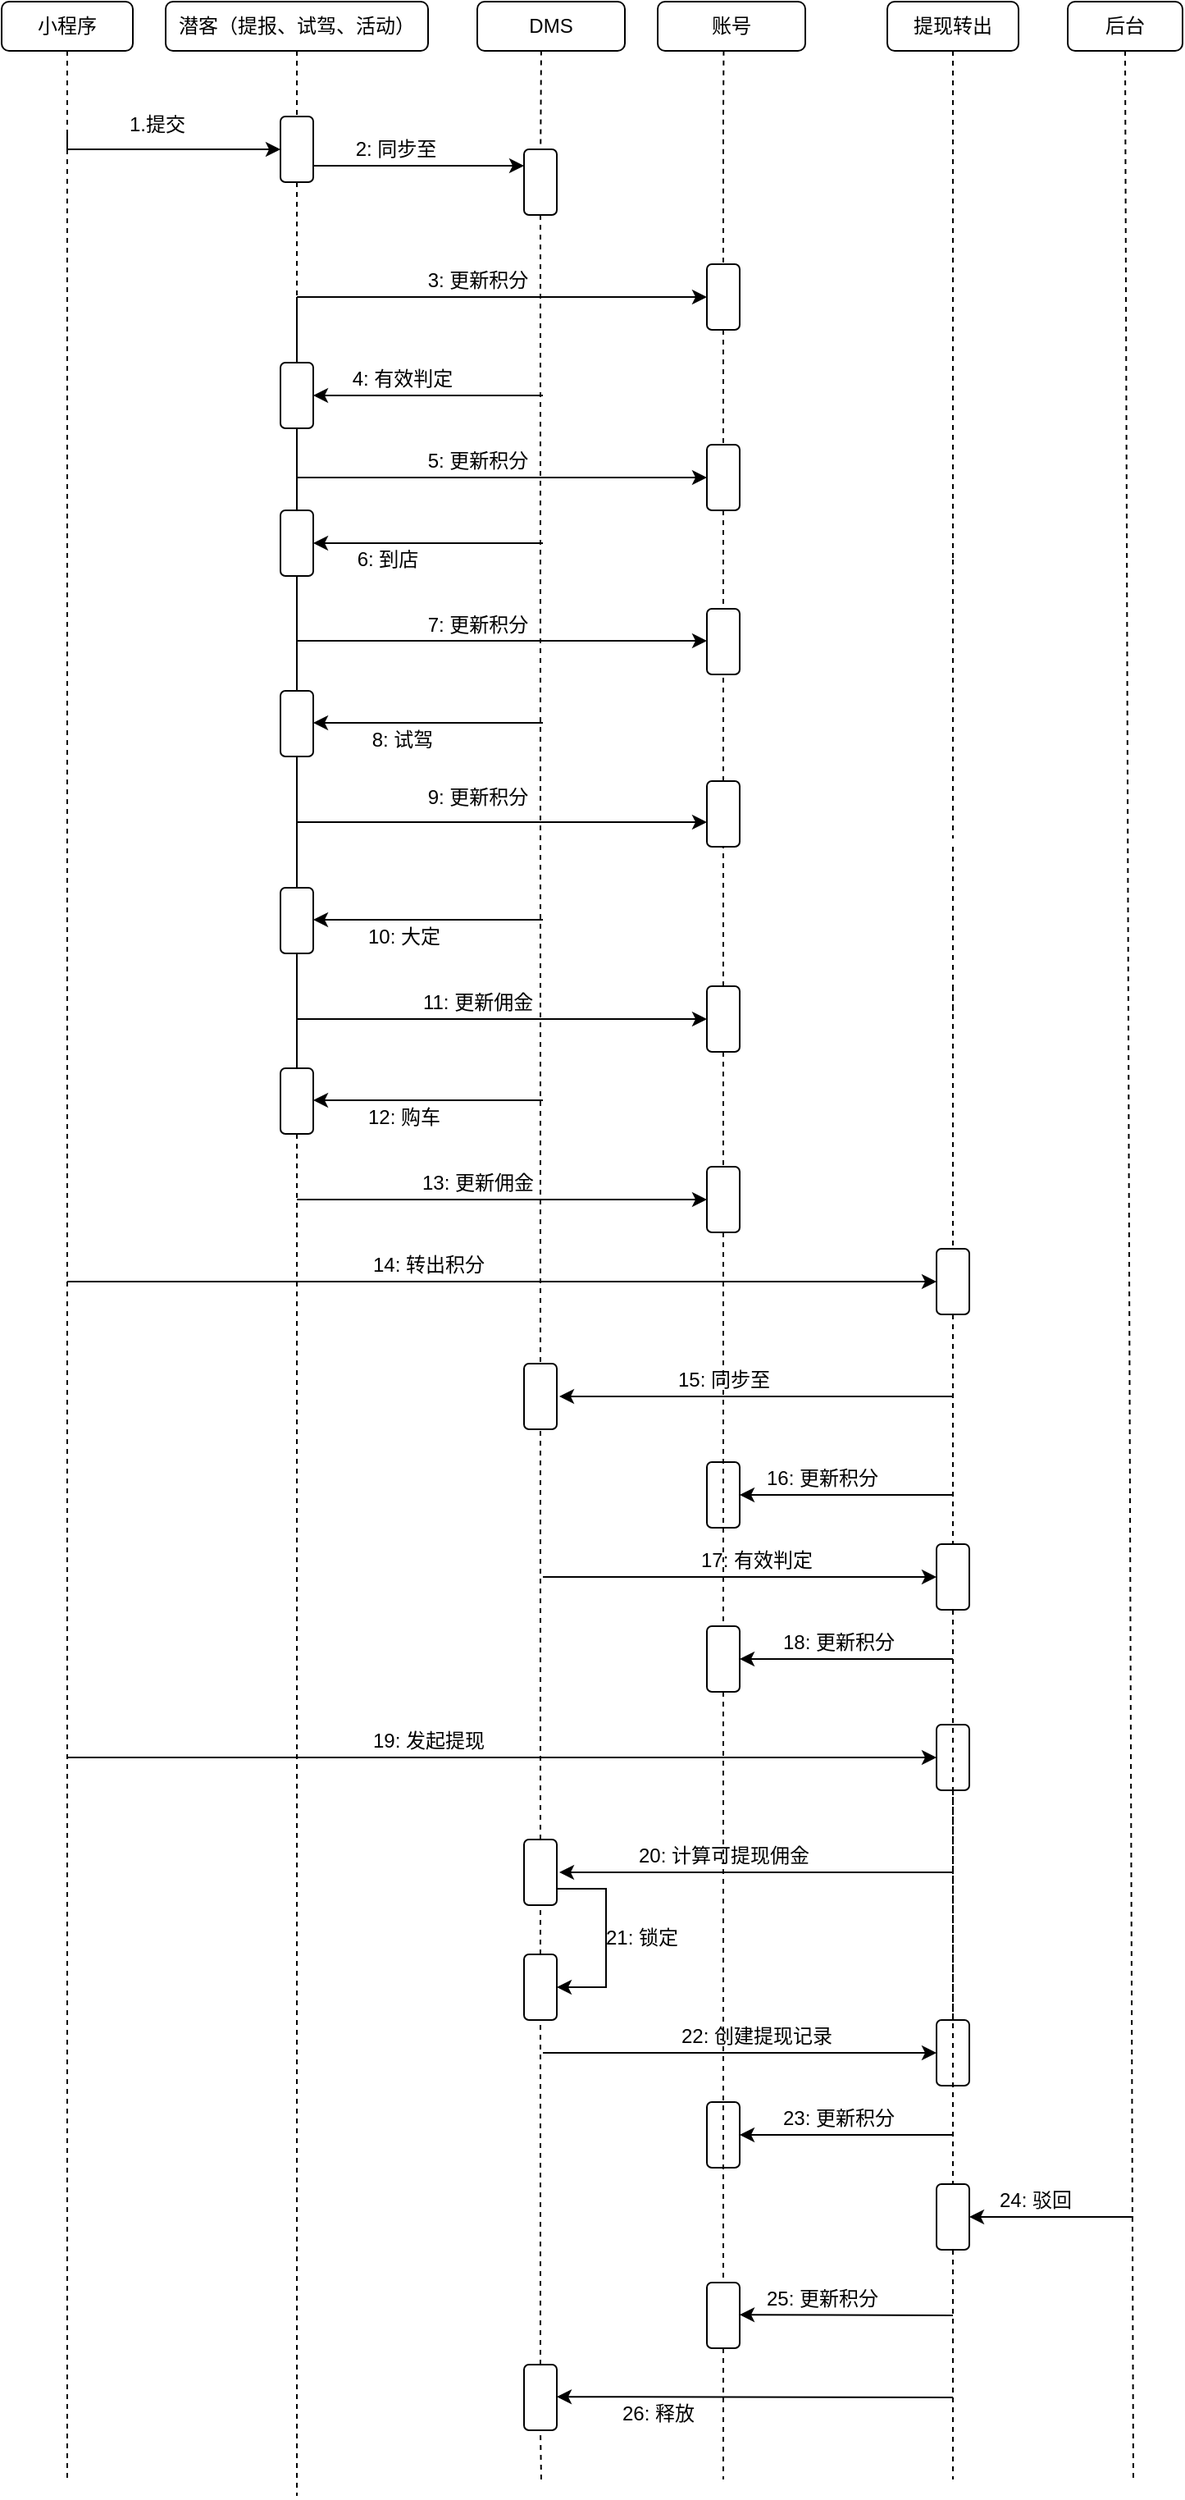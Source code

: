 <mxfile version="15.8.2" type="github">
  <diagram id="6U7B4EG4-1WXe3ZKQ35E" name="Page-1">
    <mxGraphModel dx="2852" dy="1828" grid="1" gridSize="10" guides="1" tooltips="1" connect="1" arrows="1" fold="1" page="1" pageScale="1" pageWidth="827" pageHeight="1169" math="0" shadow="0">
      <root>
        <mxCell id="0" />
        <mxCell id="1" parent="0" />
        <mxCell id="XFJqL-x8wd9JEXAvfKRa-1" value="小程序" style="rounded=1;whiteSpace=wrap;html=1;" vertex="1" parent="1">
          <mxGeometry x="40" y="90" width="80" height="30" as="geometry" />
        </mxCell>
        <mxCell id="XFJqL-x8wd9JEXAvfKRa-2" value="潜客（提报、试驾、活动）" style="rounded=1;whiteSpace=wrap;html=1;" vertex="1" parent="1">
          <mxGeometry x="140" y="90" width="160" height="30" as="geometry" />
        </mxCell>
        <mxCell id="XFJqL-x8wd9JEXAvfKRa-3" value="DMS" style="rounded=1;whiteSpace=wrap;html=1;" vertex="1" parent="1">
          <mxGeometry x="330" y="90" width="90" height="30" as="geometry" />
        </mxCell>
        <mxCell id="XFJqL-x8wd9JEXAvfKRa-4" value="账号" style="rounded=1;whiteSpace=wrap;html=1;" vertex="1" parent="1">
          <mxGeometry x="440" y="90" width="90" height="30" as="geometry" />
        </mxCell>
        <mxCell id="XFJqL-x8wd9JEXAvfKRa-5" value="提现转出" style="rounded=1;whiteSpace=wrap;html=1;" vertex="1" parent="1">
          <mxGeometry x="580" y="90" width="80" height="30" as="geometry" />
        </mxCell>
        <mxCell id="XFJqL-x8wd9JEXAvfKRa-6" value="后台" style="rounded=1;whiteSpace=wrap;html=1;" vertex="1" parent="1">
          <mxGeometry x="690" y="90" width="70" height="30" as="geometry" />
        </mxCell>
        <mxCell id="XFJqL-x8wd9JEXAvfKRa-7" value="" style="endArrow=none;dashed=1;html=1;rounded=0;exitX=0.5;exitY=1;exitDx=0;exitDy=0;" edge="1" parent="1" source="XFJqL-x8wd9JEXAvfKRa-1">
          <mxGeometry width="50" height="50" relative="1" as="geometry">
            <mxPoint x="410" y="500" as="sourcePoint" />
            <mxPoint x="80" y="1600" as="targetPoint" />
            <Array as="points">
              <mxPoint x="80" y="300" />
            </Array>
          </mxGeometry>
        </mxCell>
        <mxCell id="XFJqL-x8wd9JEXAvfKRa-9" value="" style="endArrow=none;dashed=1;html=1;rounded=0;startArrow=none;" edge="1" parent="1" source="XFJqL-x8wd9JEXAvfKRa-148">
          <mxGeometry width="50" height="50" relative="1" as="geometry">
            <mxPoint x="480" y="730" as="sourcePoint" />
            <mxPoint x="480" y="1600" as="targetPoint" />
            <Array as="points" />
          </mxGeometry>
        </mxCell>
        <mxCell id="XFJqL-x8wd9JEXAvfKRa-10" value="" style="endArrow=classic;html=1;rounded=0;entryX=0;entryY=0.5;entryDx=0;entryDy=0;" edge="1" parent="1" target="XFJqL-x8wd9JEXAvfKRa-53">
          <mxGeometry width="50" height="50" relative="1" as="geometry">
            <mxPoint x="80" y="180" as="sourcePoint" />
            <mxPoint x="170" y="180" as="targetPoint" />
            <Array as="points">
              <mxPoint x="80" y="170" />
              <mxPoint x="80" y="180" />
            </Array>
          </mxGeometry>
        </mxCell>
        <mxCell id="XFJqL-x8wd9JEXAvfKRa-12" value="" style="endArrow=none;dashed=1;html=1;rounded=0;exitX=0.447;exitY=0.997;exitDx=0;exitDy=0;exitPerimeter=0;" edge="1" parent="1" source="XFJqL-x8wd9JEXAvfKRa-4">
          <mxGeometry width="50" height="50" relative="1" as="geometry">
            <mxPoint x="404.5" y="150" as="sourcePoint" />
            <mxPoint x="480" y="210" as="targetPoint" />
            <Array as="points">
              <mxPoint x="480" y="160" />
            </Array>
          </mxGeometry>
        </mxCell>
        <mxCell id="XFJqL-x8wd9JEXAvfKRa-13" value="1.提交" style="text;html=1;strokeColor=none;fillColor=none;align=center;verticalAlign=middle;whiteSpace=wrap;rounded=0;" vertex="1" parent="1">
          <mxGeometry x="90" y="150" width="90" height="30" as="geometry" />
        </mxCell>
        <mxCell id="XFJqL-x8wd9JEXAvfKRa-14" value="" style="endArrow=none;dashed=1;html=1;rounded=0;startArrow=none;" edge="1" parent="1">
          <mxGeometry width="50" height="50" relative="1" as="geometry">
            <mxPoint x="620" y="690" as="sourcePoint" />
            <mxPoint x="620" y="710" as="targetPoint" />
            <Array as="points" />
          </mxGeometry>
        </mxCell>
        <mxCell id="XFJqL-x8wd9JEXAvfKRa-18" value="" style="rounded=1;whiteSpace=wrap;html=1;" vertex="1" parent="1">
          <mxGeometry x="470" y="250" width="20" height="40" as="geometry" />
        </mxCell>
        <mxCell id="XFJqL-x8wd9JEXAvfKRa-19" value="" style="endArrow=none;dashed=1;html=1;rounded=0;startArrow=none;" edge="1" parent="1" target="XFJqL-x8wd9JEXAvfKRa-18">
          <mxGeometry width="50" height="50" relative="1" as="geometry">
            <mxPoint x="480" y="210" as="sourcePoint" />
            <mxPoint x="485" y="590" as="targetPoint" />
            <Array as="points" />
          </mxGeometry>
        </mxCell>
        <mxCell id="XFJqL-x8wd9JEXAvfKRa-23" value="" style="endArrow=classic;html=1;rounded=0;" edge="1" parent="1" target="XFJqL-x8wd9JEXAvfKRa-18">
          <mxGeometry width="50" height="50" relative="1" as="geometry">
            <mxPoint x="220" y="270" as="sourcePoint" />
            <mxPoint x="440" y="440" as="targetPoint" />
          </mxGeometry>
        </mxCell>
        <mxCell id="XFJqL-x8wd9JEXAvfKRa-26" value="" style="endArrow=none;dashed=1;html=1;rounded=0;exitX=0.5;exitY=1;exitDx=0;exitDy=0;" edge="1" parent="1" source="XFJqL-x8wd9JEXAvfKRa-5">
          <mxGeometry width="50" height="50" relative="1" as="geometry">
            <mxPoint x="619.5" y="150" as="sourcePoint" />
            <mxPoint x="620" y="430" as="targetPoint" />
            <Array as="points" />
          </mxGeometry>
        </mxCell>
        <mxCell id="XFJqL-x8wd9JEXAvfKRa-27" value="" style="endArrow=classic;html=1;rounded=0;" edge="1" parent="1" target="XFJqL-x8wd9JEXAvfKRa-61">
          <mxGeometry width="50" height="50" relative="1" as="geometry">
            <mxPoint x="370" y="330" as="sourcePoint" />
            <mxPoint x="440" y="430" as="targetPoint" />
          </mxGeometry>
        </mxCell>
        <mxCell id="XFJqL-x8wd9JEXAvfKRa-29" value="" style="endArrow=none;dashed=1;html=1;rounded=0;exitX=0.5;exitY=1;exitDx=0;exitDy=0;startArrow=none;" edge="1" parent="1" source="XFJqL-x8wd9JEXAvfKRa-86">
          <mxGeometry width="50" height="50" relative="1" as="geometry">
            <mxPoint x="189.5" y="120" as="sourcePoint" />
            <mxPoint x="220" y="1610" as="targetPoint" />
            <Array as="points">
              <mxPoint x="220" y="270" />
            </Array>
          </mxGeometry>
        </mxCell>
        <mxCell id="XFJqL-x8wd9JEXAvfKRa-30" value="" style="rounded=1;whiteSpace=wrap;html=1;" vertex="1" parent="1">
          <mxGeometry x="470" y="360" width="20" height="40" as="geometry" />
        </mxCell>
        <mxCell id="XFJqL-x8wd9JEXAvfKRa-31" value="" style="endArrow=none;dashed=1;html=1;rounded=0;startArrow=none;" edge="1" parent="1" source="XFJqL-x8wd9JEXAvfKRa-18" target="XFJqL-x8wd9JEXAvfKRa-30">
          <mxGeometry width="50" height="50" relative="1" as="geometry">
            <mxPoint x="485" y="310" as="sourcePoint" />
            <mxPoint x="485" y="590" as="targetPoint" />
            <Array as="points" />
          </mxGeometry>
        </mxCell>
        <mxCell id="XFJqL-x8wd9JEXAvfKRa-32" value="" style="endArrow=classic;html=1;rounded=0;entryX=0;entryY=0.5;entryDx=0;entryDy=0;" edge="1" parent="1" target="XFJqL-x8wd9JEXAvfKRa-30">
          <mxGeometry width="50" height="50" relative="1" as="geometry">
            <mxPoint x="220" y="380" as="sourcePoint" />
            <mxPoint x="470" y="450" as="targetPoint" />
          </mxGeometry>
        </mxCell>
        <mxCell id="XFJqL-x8wd9JEXAvfKRa-34" value="" style="rounded=1;whiteSpace=wrap;html=1;" vertex="1" parent="1">
          <mxGeometry x="470" y="460" width="20" height="40" as="geometry" />
        </mxCell>
        <mxCell id="XFJqL-x8wd9JEXAvfKRa-35" value="" style="endArrow=none;dashed=1;html=1;rounded=0;startArrow=none;" edge="1" parent="1" source="XFJqL-x8wd9JEXAvfKRa-30" target="XFJqL-x8wd9JEXAvfKRa-34">
          <mxGeometry width="50" height="50" relative="1" as="geometry">
            <mxPoint x="485" y="470" as="sourcePoint" />
            <mxPoint x="485" y="710" as="targetPoint" />
            <Array as="points" />
          </mxGeometry>
        </mxCell>
        <mxCell id="XFJqL-x8wd9JEXAvfKRa-36" value="" style="endArrow=classic;html=1;rounded=0;entryX=1;entryY=0.5;entryDx=0;entryDy=0;" edge="1" parent="1" target="XFJqL-x8wd9JEXAvfKRa-66">
          <mxGeometry width="50" height="50" relative="1" as="geometry">
            <mxPoint x="370" y="420" as="sourcePoint" />
            <mxPoint x="440" y="480" as="targetPoint" />
          </mxGeometry>
        </mxCell>
        <mxCell id="XFJqL-x8wd9JEXAvfKRa-39" value="" style="endArrow=none;dashed=1;html=1;rounded=0;startArrow=none;" edge="1" parent="1">
          <mxGeometry width="50" height="50" relative="1" as="geometry">
            <mxPoint x="620" y="430" as="sourcePoint" />
            <mxPoint x="620" y="600" as="targetPoint" />
            <Array as="points" />
          </mxGeometry>
        </mxCell>
        <mxCell id="XFJqL-x8wd9JEXAvfKRa-43" value="" style="endArrow=none;dashed=1;html=1;rounded=0;startArrow=none;" edge="1" parent="1" source="XFJqL-x8wd9JEXAvfKRa-144">
          <mxGeometry width="50" height="50" relative="1" as="geometry">
            <mxPoint x="620" y="605" as="sourcePoint" />
            <mxPoint x="620" y="1600" as="targetPoint" />
            <Array as="points" />
          </mxGeometry>
        </mxCell>
        <mxCell id="XFJqL-x8wd9JEXAvfKRa-47" value="" style="endArrow=none;dashed=1;html=1;rounded=0;startArrow=none;" edge="1" parent="1" source="XFJqL-x8wd9JEXAvfKRa-80">
          <mxGeometry width="50" height="50" relative="1" as="geometry">
            <mxPoint x="485" y="560" as="sourcePoint" />
            <mxPoint x="480" y="730" as="targetPoint" />
            <Array as="points" />
          </mxGeometry>
        </mxCell>
        <mxCell id="XFJqL-x8wd9JEXAvfKRa-51" value="" style="endArrow=none;dashed=1;html=1;rounded=0;exitX=0.5;exitY=1;exitDx=0;exitDy=0;" edge="1" parent="1" source="XFJqL-x8wd9JEXAvfKRa-6">
          <mxGeometry width="50" height="50" relative="1" as="geometry">
            <mxPoint x="740" y="150" as="sourcePoint" />
            <mxPoint x="730" y="1600" as="targetPoint" />
            <Array as="points" />
          </mxGeometry>
        </mxCell>
        <mxCell id="XFJqL-x8wd9JEXAvfKRa-52" style="edgeStyle=orthogonalEdgeStyle;rounded=0;orthogonalLoop=1;jettySize=auto;html=1;exitX=0.5;exitY=1;exitDx=0;exitDy=0;" edge="1" parent="1" source="XFJqL-x8wd9JEXAvfKRa-3" target="XFJqL-x8wd9JEXAvfKRa-3">
          <mxGeometry relative="1" as="geometry" />
        </mxCell>
        <mxCell id="XFJqL-x8wd9JEXAvfKRa-53" value="" style="rounded=1;whiteSpace=wrap;html=1;" vertex="1" parent="1">
          <mxGeometry x="210" y="160" width="20" height="40" as="geometry" />
        </mxCell>
        <mxCell id="XFJqL-x8wd9JEXAvfKRa-56" value="" style="endArrow=none;dashed=1;html=1;rounded=0;exitX=0.5;exitY=1;exitDx=0;exitDy=0;" edge="1" parent="1" source="XFJqL-x8wd9JEXAvfKRa-2" target="XFJqL-x8wd9JEXAvfKRa-53">
          <mxGeometry width="50" height="50" relative="1" as="geometry">
            <mxPoint x="189.5" y="120" as="sourcePoint" />
            <mxPoint x="190" y="680" as="targetPoint" />
            <Array as="points" />
          </mxGeometry>
        </mxCell>
        <mxCell id="XFJqL-x8wd9JEXAvfKRa-58" value="" style="endArrow=classic;html=1;rounded=0;exitX=1;exitY=0.75;exitDx=0;exitDy=0;entryX=0;entryY=0.25;entryDx=0;entryDy=0;" edge="1" parent="1" source="XFJqL-x8wd9JEXAvfKRa-53" target="XFJqL-x8wd9JEXAvfKRa-57">
          <mxGeometry width="50" height="50" relative="1" as="geometry">
            <mxPoint x="390" y="470" as="sourcePoint" />
            <mxPoint x="440" y="420" as="targetPoint" />
          </mxGeometry>
        </mxCell>
        <mxCell id="XFJqL-x8wd9JEXAvfKRa-59" value="2: 同步至" style="text;html=1;align=center;verticalAlign=middle;resizable=0;points=[];autosize=1;strokeColor=none;fillColor=none;" vertex="1" parent="1">
          <mxGeometry x="250" y="170" width="60" height="20" as="geometry" />
        </mxCell>
        <mxCell id="XFJqL-x8wd9JEXAvfKRa-60" value="3: 更新积分" style="text;html=1;align=center;verticalAlign=middle;resizable=0;points=[];autosize=1;strokeColor=none;fillColor=none;" vertex="1" parent="1">
          <mxGeometry x="290" y="250" width="80" height="20" as="geometry" />
        </mxCell>
        <mxCell id="XFJqL-x8wd9JEXAvfKRa-61" value="" style="rounded=1;whiteSpace=wrap;html=1;" vertex="1" parent="1">
          <mxGeometry x="210" y="310" width="20" height="40" as="geometry" />
        </mxCell>
        <mxCell id="XFJqL-x8wd9JEXAvfKRa-62" value="" style="endArrow=none;dashed=1;html=1;rounded=0;exitX=0.5;exitY=1;exitDx=0;exitDy=0;startArrow=none;" edge="1" parent="1" source="XFJqL-x8wd9JEXAvfKRa-53" target="XFJqL-x8wd9JEXAvfKRa-61">
          <mxGeometry width="50" height="50" relative="1" as="geometry">
            <mxPoint x="220" y="200" as="sourcePoint" />
            <mxPoint x="220" y="710" as="targetPoint" />
            <Array as="points" />
          </mxGeometry>
        </mxCell>
        <mxCell id="XFJqL-x8wd9JEXAvfKRa-63" value="4: 有效判定" style="text;html=1;align=center;verticalAlign=middle;resizable=0;points=[];autosize=1;strokeColor=none;fillColor=none;" vertex="1" parent="1">
          <mxGeometry x="243.5" y="310" width="80" height="20" as="geometry" />
        </mxCell>
        <mxCell id="XFJqL-x8wd9JEXAvfKRa-57" value="" style="rounded=1;whiteSpace=wrap;html=1;" vertex="1" parent="1">
          <mxGeometry x="358.5" y="180" width="20" height="40" as="geometry" />
        </mxCell>
        <mxCell id="XFJqL-x8wd9JEXAvfKRa-64" value="" style="endArrow=none;dashed=1;html=1;rounded=0;exitX=0.433;exitY=0.993;exitDx=0;exitDy=0;exitPerimeter=0;" edge="1" parent="1" source="XFJqL-x8wd9JEXAvfKRa-3" target="XFJqL-x8wd9JEXAvfKRa-57">
          <mxGeometry width="50" height="50" relative="1" as="geometry">
            <mxPoint x="375" y="120" as="sourcePoint" />
            <mxPoint x="370.5" y="680" as="targetPoint" />
            <Array as="points" />
          </mxGeometry>
        </mxCell>
        <mxCell id="XFJqL-x8wd9JEXAvfKRa-65" value="5: 更新积分" style="text;html=1;align=center;verticalAlign=middle;resizable=0;points=[];autosize=1;strokeColor=none;fillColor=none;" vertex="1" parent="1">
          <mxGeometry x="290" y="360" width="80" height="20" as="geometry" />
        </mxCell>
        <mxCell id="XFJqL-x8wd9JEXAvfKRa-66" value="" style="rounded=1;whiteSpace=wrap;html=1;" vertex="1" parent="1">
          <mxGeometry x="210" y="400" width="20" height="40" as="geometry" />
        </mxCell>
        <mxCell id="XFJqL-x8wd9JEXAvfKRa-67" value="6: 到店" style="text;html=1;align=center;verticalAlign=middle;resizable=0;points=[];autosize=1;strokeColor=none;fillColor=none;" vertex="1" parent="1">
          <mxGeometry x="250" y="420" width="50" height="20" as="geometry" />
        </mxCell>
        <mxCell id="XFJqL-x8wd9JEXAvfKRa-68" value="" style="endArrow=classic;html=1;rounded=0;entryX=0;entryY=0.5;entryDx=0;entryDy=0;" edge="1" parent="1">
          <mxGeometry width="50" height="50" relative="1" as="geometry">
            <mxPoint x="220" y="479.5" as="sourcePoint" />
            <mxPoint x="470" y="479.5" as="targetPoint" />
          </mxGeometry>
        </mxCell>
        <mxCell id="XFJqL-x8wd9JEXAvfKRa-69" value="7: 更新积分" style="text;html=1;align=center;verticalAlign=middle;resizable=0;points=[];autosize=1;strokeColor=none;fillColor=none;" vertex="1" parent="1">
          <mxGeometry x="290" y="460" width="80" height="20" as="geometry" />
        </mxCell>
        <mxCell id="XFJqL-x8wd9JEXAvfKRa-70" value="" style="rounded=1;whiteSpace=wrap;html=1;" vertex="1" parent="1">
          <mxGeometry x="210" y="510" width="20" height="40" as="geometry" />
        </mxCell>
        <mxCell id="XFJqL-x8wd9JEXAvfKRa-71" value="" style="endArrow=classic;html=1;rounded=0;entryX=1;entryY=0.5;entryDx=0;entryDy=0;" edge="1" parent="1">
          <mxGeometry width="50" height="50" relative="1" as="geometry">
            <mxPoint x="370" y="529.5" as="sourcePoint" />
            <mxPoint x="230" y="529.5" as="targetPoint" />
          </mxGeometry>
        </mxCell>
        <mxCell id="XFJqL-x8wd9JEXAvfKRa-72" value="8: 试驾" style="text;html=1;align=center;verticalAlign=middle;resizable=0;points=[];autosize=1;strokeColor=none;fillColor=none;" vertex="1" parent="1">
          <mxGeometry x="258.5" y="530" width="50" height="20" as="geometry" />
        </mxCell>
        <mxCell id="XFJqL-x8wd9JEXAvfKRa-73" value="" style="rounded=1;whiteSpace=wrap;html=1;" vertex="1" parent="1">
          <mxGeometry x="470" y="565" width="20" height="40" as="geometry" />
        </mxCell>
        <mxCell id="XFJqL-x8wd9JEXAvfKRa-74" value="" style="endArrow=classic;html=1;rounded=0;entryX=0;entryY=0.5;entryDx=0;entryDy=0;" edge="1" parent="1">
          <mxGeometry width="50" height="50" relative="1" as="geometry">
            <mxPoint x="220" y="590" as="sourcePoint" />
            <mxPoint x="470" y="590" as="targetPoint" />
          </mxGeometry>
        </mxCell>
        <mxCell id="XFJqL-x8wd9JEXAvfKRa-75" value="9: 更新积分" style="text;html=1;align=center;verticalAlign=middle;resizable=0;points=[];autosize=1;strokeColor=none;fillColor=none;" vertex="1" parent="1">
          <mxGeometry x="290" y="565" width="80" height="20" as="geometry" />
        </mxCell>
        <mxCell id="XFJqL-x8wd9JEXAvfKRa-76" value="" style="rounded=1;whiteSpace=wrap;html=1;" vertex="1" parent="1">
          <mxGeometry x="210" y="630" width="20" height="40" as="geometry" />
        </mxCell>
        <mxCell id="XFJqL-x8wd9JEXAvfKRa-78" value="" style="endArrow=classic;html=1;rounded=0;entryX=1;entryY=0.5;entryDx=0;entryDy=0;" edge="1" parent="1">
          <mxGeometry width="50" height="50" relative="1" as="geometry">
            <mxPoint x="370" y="649.5" as="sourcePoint" />
            <mxPoint x="230" y="649.5" as="targetPoint" />
          </mxGeometry>
        </mxCell>
        <mxCell id="XFJqL-x8wd9JEXAvfKRa-79" value="10: 大定" style="text;html=1;align=center;verticalAlign=middle;resizable=0;points=[];autosize=1;strokeColor=none;fillColor=none;" vertex="1" parent="1">
          <mxGeometry x="255" y="650" width="60" height="20" as="geometry" />
        </mxCell>
        <mxCell id="XFJqL-x8wd9JEXAvfKRa-80" value="" style="rounded=1;whiteSpace=wrap;html=1;" vertex="1" parent="1">
          <mxGeometry x="470" y="690" width="20" height="40" as="geometry" />
        </mxCell>
        <mxCell id="XFJqL-x8wd9JEXAvfKRa-82" value="" style="endArrow=classic;html=1;rounded=0;entryX=0;entryY=0.5;entryDx=0;entryDy=0;" edge="1" parent="1">
          <mxGeometry width="50" height="50" relative="1" as="geometry">
            <mxPoint x="220" y="710" as="sourcePoint" />
            <mxPoint x="470" y="710" as="targetPoint" />
          </mxGeometry>
        </mxCell>
        <mxCell id="XFJqL-x8wd9JEXAvfKRa-83" value="11: 更新佣金" style="text;html=1;align=center;verticalAlign=middle;resizable=0;points=[];autosize=1;strokeColor=none;fillColor=none;" vertex="1" parent="1">
          <mxGeometry x="290" y="690" width="80" height="20" as="geometry" />
        </mxCell>
        <mxCell id="XFJqL-x8wd9JEXAvfKRa-86" value="" style="rounded=1;whiteSpace=wrap;html=1;" vertex="1" parent="1">
          <mxGeometry x="210" y="740" width="20" height="40" as="geometry" />
        </mxCell>
        <mxCell id="XFJqL-x8wd9JEXAvfKRa-87" value="" style="endArrow=none;dashed=1;html=1;rounded=0;exitX=0.5;exitY=1;exitDx=0;exitDy=0;startArrow=none;" edge="1" parent="1" source="XFJqL-x8wd9JEXAvfKRa-76" target="XFJqL-x8wd9JEXAvfKRa-86">
          <mxGeometry width="50" height="50" relative="1" as="geometry">
            <mxPoint x="220" y="670" as="sourcePoint" />
            <mxPoint x="220" y="890" as="targetPoint" />
            <Array as="points" />
          </mxGeometry>
        </mxCell>
        <mxCell id="XFJqL-x8wd9JEXAvfKRa-88" value="" style="endArrow=classic;html=1;rounded=0;entryX=1;entryY=0.5;entryDx=0;entryDy=0;" edge="1" parent="1">
          <mxGeometry width="50" height="50" relative="1" as="geometry">
            <mxPoint x="370" y="759.5" as="sourcePoint" />
            <mxPoint x="230" y="759.5" as="targetPoint" />
          </mxGeometry>
        </mxCell>
        <mxCell id="XFJqL-x8wd9JEXAvfKRa-89" value="12: 购车" style="text;html=1;align=center;verticalAlign=middle;resizable=0;points=[];autosize=1;strokeColor=none;fillColor=none;" vertex="1" parent="1">
          <mxGeometry x="255" y="760" width="60" height="20" as="geometry" />
        </mxCell>
        <mxCell id="XFJqL-x8wd9JEXAvfKRa-90" value="" style="rounded=1;whiteSpace=wrap;html=1;" vertex="1" parent="1">
          <mxGeometry x="470" y="800" width="20" height="40" as="geometry" />
        </mxCell>
        <mxCell id="XFJqL-x8wd9JEXAvfKRa-91" value="" style="endArrow=none;dashed=1;html=1;rounded=0;startArrow=none;" edge="1" parent="1" target="XFJqL-x8wd9JEXAvfKRa-90">
          <mxGeometry width="50" height="50" relative="1" as="geometry">
            <mxPoint x="480" y="730" as="sourcePoint" />
            <mxPoint x="480" y="900" as="targetPoint" />
            <Array as="points" />
          </mxGeometry>
        </mxCell>
        <mxCell id="XFJqL-x8wd9JEXAvfKRa-92" value="" style="endArrow=classic;html=1;rounded=0;entryX=0;entryY=0.5;entryDx=0;entryDy=0;" edge="1" parent="1">
          <mxGeometry width="50" height="50" relative="1" as="geometry">
            <mxPoint x="220" y="820" as="sourcePoint" />
            <mxPoint x="470" y="820" as="targetPoint" />
          </mxGeometry>
        </mxCell>
        <mxCell id="XFJqL-x8wd9JEXAvfKRa-93" value="13: 更新佣金" style="text;html=1;align=center;verticalAlign=middle;resizable=0;points=[];autosize=1;strokeColor=none;fillColor=none;" vertex="1" parent="1">
          <mxGeometry x="290" y="800" width="80" height="20" as="geometry" />
        </mxCell>
        <mxCell id="XFJqL-x8wd9JEXAvfKRa-96" value="" style="endArrow=none;dashed=1;html=1;rounded=0;entryX=0.5;entryY=1;entryDx=0;entryDy=0;exitX=0.5;exitY=0;exitDx=0;exitDy=0;" edge="1" parent="1" source="XFJqL-x8wd9JEXAvfKRa-73" target="XFJqL-x8wd9JEXAvfKRa-34">
          <mxGeometry width="50" height="50" relative="1" as="geometry">
            <mxPoint x="360" y="600" as="sourcePoint" />
            <mxPoint x="410" y="550" as="targetPoint" />
          </mxGeometry>
        </mxCell>
        <mxCell id="XFJqL-x8wd9JEXAvfKRa-97" value="" style="endArrow=none;dashed=1;html=1;rounded=0;entryX=0.5;entryY=1;entryDx=0;entryDy=0;exitX=0.5;exitY=0;exitDx=0;exitDy=0;" edge="1" parent="1" source="XFJqL-x8wd9JEXAvfKRa-80" target="XFJqL-x8wd9JEXAvfKRa-73">
          <mxGeometry width="50" height="50" relative="1" as="geometry">
            <mxPoint x="490" y="575" as="sourcePoint" />
            <mxPoint x="490" y="510" as="targetPoint" />
          </mxGeometry>
        </mxCell>
        <mxCell id="XFJqL-x8wd9JEXAvfKRa-98" value="" style="endArrow=classic;html=1;rounded=0;entryX=0;entryY=0.5;entryDx=0;entryDy=0;" edge="1" parent="1" target="XFJqL-x8wd9JEXAvfKRa-99">
          <mxGeometry width="50" height="50" relative="1" as="geometry">
            <mxPoint x="80" y="870" as="sourcePoint" />
            <mxPoint x="580" y="870" as="targetPoint" />
          </mxGeometry>
        </mxCell>
        <mxCell id="XFJqL-x8wd9JEXAvfKRa-99" value="" style="rounded=1;whiteSpace=wrap;html=1;" vertex="1" parent="1">
          <mxGeometry x="610" y="850" width="20" height="40" as="geometry" />
        </mxCell>
        <mxCell id="XFJqL-x8wd9JEXAvfKRa-100" value="" style="endArrow=none;dashed=1;html=1;rounded=0;startArrow=none;" edge="1" parent="1" target="XFJqL-x8wd9JEXAvfKRa-99">
          <mxGeometry width="50" height="50" relative="1" as="geometry">
            <mxPoint x="620" y="605.0" as="sourcePoint" />
            <mxPoint x="620" y="1250" as="targetPoint" />
            <Array as="points" />
          </mxGeometry>
        </mxCell>
        <mxCell id="XFJqL-x8wd9JEXAvfKRa-103" value="" style="rounded=1;whiteSpace=wrap;html=1;" vertex="1" parent="1">
          <mxGeometry x="358.5" y="920" width="20" height="40" as="geometry" />
        </mxCell>
        <mxCell id="XFJqL-x8wd9JEXAvfKRa-104" value="" style="endArrow=classic;html=1;rounded=0;" edge="1" parent="1">
          <mxGeometry width="50" height="50" relative="1" as="geometry">
            <mxPoint x="620" y="940" as="sourcePoint" />
            <mxPoint x="380" y="940" as="targetPoint" />
          </mxGeometry>
        </mxCell>
        <mxCell id="XFJqL-x8wd9JEXAvfKRa-105" value="14: 转出积分" style="text;html=1;align=center;verticalAlign=middle;resizable=0;points=[];autosize=1;strokeColor=none;fillColor=none;" vertex="1" parent="1">
          <mxGeometry x="260" y="850" width="80" height="20" as="geometry" />
        </mxCell>
        <mxCell id="XFJqL-x8wd9JEXAvfKRa-106" value="15: 同步至" style="text;html=1;align=center;verticalAlign=middle;resizable=0;points=[];autosize=1;strokeColor=none;fillColor=none;" vertex="1" parent="1">
          <mxGeometry x="445" y="920" width="70" height="20" as="geometry" />
        </mxCell>
        <mxCell id="XFJqL-x8wd9JEXAvfKRa-107" value="" style="rounded=1;whiteSpace=wrap;html=1;" vertex="1" parent="1">
          <mxGeometry x="470" y="980" width="20" height="40" as="geometry" />
        </mxCell>
        <mxCell id="XFJqL-x8wd9JEXAvfKRa-108" value="" style="endArrow=classic;html=1;rounded=0;entryX=1;entryY=0.5;entryDx=0;entryDy=0;" edge="1" parent="1" target="XFJqL-x8wd9JEXAvfKRa-107">
          <mxGeometry width="50" height="50" relative="1" as="geometry">
            <mxPoint x="620" y="1000" as="sourcePoint" />
            <mxPoint x="510" y="940" as="targetPoint" />
          </mxGeometry>
        </mxCell>
        <mxCell id="XFJqL-x8wd9JEXAvfKRa-109" value="16: 更新积分" style="text;html=1;align=center;verticalAlign=middle;resizable=0;points=[];autosize=1;strokeColor=none;fillColor=none;" vertex="1" parent="1">
          <mxGeometry x="500" y="980" width="80" height="20" as="geometry" />
        </mxCell>
        <mxCell id="XFJqL-x8wd9JEXAvfKRa-110" value="" style="rounded=1;whiteSpace=wrap;html=1;" vertex="1" parent="1">
          <mxGeometry x="610" y="1030" width="20" height="40" as="geometry" />
        </mxCell>
        <mxCell id="XFJqL-x8wd9JEXAvfKRa-111" value="" style="endArrow=none;dashed=1;html=1;rounded=0;startArrow=none;" edge="1" parent="1" source="XFJqL-x8wd9JEXAvfKRa-99" target="XFJqL-x8wd9JEXAvfKRa-110">
          <mxGeometry width="50" height="50" relative="1" as="geometry">
            <mxPoint x="620" y="890" as="sourcePoint" />
            <mxPoint x="620" y="1250" as="targetPoint" />
            <Array as="points" />
          </mxGeometry>
        </mxCell>
        <mxCell id="XFJqL-x8wd9JEXAvfKRa-112" value="" style="endArrow=classic;html=1;rounded=0;entryX=0;entryY=0.5;entryDx=0;entryDy=0;" edge="1" parent="1" target="XFJqL-x8wd9JEXAvfKRa-110">
          <mxGeometry width="50" height="50" relative="1" as="geometry">
            <mxPoint x="370" y="1050" as="sourcePoint" />
            <mxPoint x="510" y="990" as="targetPoint" />
          </mxGeometry>
        </mxCell>
        <mxCell id="XFJqL-x8wd9JEXAvfKRa-113" value="17: 有效判定" style="text;html=1;align=center;verticalAlign=middle;resizable=0;points=[];autosize=1;strokeColor=none;fillColor=none;" vertex="1" parent="1">
          <mxGeometry x="460" y="1030" width="80" height="20" as="geometry" />
        </mxCell>
        <mxCell id="XFJqL-x8wd9JEXAvfKRa-114" value="" style="rounded=1;whiteSpace=wrap;html=1;" vertex="1" parent="1">
          <mxGeometry x="470" y="1080" width="20" height="40" as="geometry" />
        </mxCell>
        <mxCell id="XFJqL-x8wd9JEXAvfKRa-115" value="" style="endArrow=none;dashed=1;html=1;rounded=0;startArrow=none;" edge="1" parent="1" source="XFJqL-x8wd9JEXAvfKRa-90" target="XFJqL-x8wd9JEXAvfKRa-114">
          <mxGeometry width="50" height="50" relative="1" as="geometry">
            <mxPoint x="480" y="840" as="sourcePoint" />
            <mxPoint x="480" y="1280" as="targetPoint" />
            <Array as="points" />
          </mxGeometry>
        </mxCell>
        <mxCell id="XFJqL-x8wd9JEXAvfKRa-116" value="18: 更新积分" style="text;html=1;align=center;verticalAlign=middle;resizable=0;points=[];autosize=1;strokeColor=none;fillColor=none;" vertex="1" parent="1">
          <mxGeometry x="510" y="1080" width="80" height="20" as="geometry" />
        </mxCell>
        <mxCell id="XFJqL-x8wd9JEXAvfKRa-117" value="" style="endArrow=classic;html=1;rounded=0;entryX=1;entryY=0.5;entryDx=0;entryDy=0;" edge="1" parent="1">
          <mxGeometry width="50" height="50" relative="1" as="geometry">
            <mxPoint x="620" y="1100" as="sourcePoint" />
            <mxPoint x="490" y="1100" as="targetPoint" />
          </mxGeometry>
        </mxCell>
        <mxCell id="XFJqL-x8wd9JEXAvfKRa-118" value="" style="endArrow=classic;html=1;rounded=0;entryX=0;entryY=0.5;entryDx=0;entryDy=0;" edge="1" parent="1" target="XFJqL-x8wd9JEXAvfKRa-119">
          <mxGeometry width="50" height="50" relative="1" as="geometry">
            <mxPoint x="80" y="1160" as="sourcePoint" />
            <mxPoint x="580" y="1160" as="targetPoint" />
          </mxGeometry>
        </mxCell>
        <mxCell id="XFJqL-x8wd9JEXAvfKRa-119" value="" style="rounded=1;whiteSpace=wrap;html=1;" vertex="1" parent="1">
          <mxGeometry x="610" y="1140" width="20" height="40" as="geometry" />
        </mxCell>
        <mxCell id="XFJqL-x8wd9JEXAvfKRa-120" value="" style="rounded=1;whiteSpace=wrap;html=1;" vertex="1" parent="1">
          <mxGeometry x="358.5" y="1210" width="20" height="40" as="geometry" />
        </mxCell>
        <mxCell id="XFJqL-x8wd9JEXAvfKRa-121" value="" style="endArrow=classic;html=1;rounded=0;" edge="1" parent="1">
          <mxGeometry width="50" height="50" relative="1" as="geometry">
            <mxPoint x="620" y="1230" as="sourcePoint" />
            <mxPoint x="380" y="1230" as="targetPoint" />
          </mxGeometry>
        </mxCell>
        <mxCell id="XFJqL-x8wd9JEXAvfKRa-122" value="19: 发起提现" style="text;html=1;align=center;verticalAlign=middle;resizable=0;points=[];autosize=1;strokeColor=none;fillColor=none;" vertex="1" parent="1">
          <mxGeometry x="260" y="1140" width="80" height="20" as="geometry" />
        </mxCell>
        <mxCell id="XFJqL-x8wd9JEXAvfKRa-123" value="20: 计算可提现佣金" style="text;html=1;align=center;verticalAlign=middle;resizable=0;points=[];autosize=1;strokeColor=none;fillColor=none;" vertex="1" parent="1">
          <mxGeometry x="420" y="1210" width="120" height="20" as="geometry" />
        </mxCell>
        <mxCell id="XFJqL-x8wd9JEXAvfKRa-127" value="" style="rounded=1;whiteSpace=wrap;html=1;" vertex="1" parent="1">
          <mxGeometry x="610" y="1320" width="20" height="40" as="geometry" />
        </mxCell>
        <mxCell id="XFJqL-x8wd9JEXAvfKRa-128" value="" style="endArrow=none;dashed=1;html=1;rounded=0;startArrow=none;" edge="1" parent="1" source="XFJqL-x8wd9JEXAvfKRa-119" target="XFJqL-x8wd9JEXAvfKRa-127">
          <mxGeometry width="50" height="50" relative="1" as="geometry">
            <mxPoint x="620" y="1180" as="sourcePoint" />
            <mxPoint x="620" y="1540" as="targetPoint" />
            <Array as="points" />
          </mxGeometry>
        </mxCell>
        <mxCell id="XFJqL-x8wd9JEXAvfKRa-129" value="" style="endArrow=classic;html=1;rounded=0;entryX=0;entryY=0.5;entryDx=0;entryDy=0;" edge="1" parent="1" target="XFJqL-x8wd9JEXAvfKRa-127">
          <mxGeometry width="50" height="50" relative="1" as="geometry">
            <mxPoint x="370" y="1340" as="sourcePoint" />
            <mxPoint x="510" y="1280" as="targetPoint" />
          </mxGeometry>
        </mxCell>
        <mxCell id="XFJqL-x8wd9JEXAvfKRa-130" value="22: 创建提现记录" style="text;html=1;align=center;verticalAlign=middle;resizable=0;points=[];autosize=1;strokeColor=none;fillColor=none;" vertex="1" parent="1">
          <mxGeometry x="445" y="1320" width="110" height="20" as="geometry" />
        </mxCell>
        <mxCell id="XFJqL-x8wd9JEXAvfKRa-131" value="" style="rounded=1;whiteSpace=wrap;html=1;" vertex="1" parent="1">
          <mxGeometry x="470" y="1370" width="20" height="40" as="geometry" />
        </mxCell>
        <mxCell id="XFJqL-x8wd9JEXAvfKRa-132" value="23: 更新积分" style="text;html=1;align=center;verticalAlign=middle;resizable=0;points=[];autosize=1;strokeColor=none;fillColor=none;" vertex="1" parent="1">
          <mxGeometry x="510" y="1370" width="80" height="20" as="geometry" />
        </mxCell>
        <mxCell id="XFJqL-x8wd9JEXAvfKRa-133" value="" style="endArrow=classic;html=1;rounded=0;entryX=1;entryY=0.5;entryDx=0;entryDy=0;" edge="1" parent="1">
          <mxGeometry width="50" height="50" relative="1" as="geometry">
            <mxPoint x="620" y="1390" as="sourcePoint" />
            <mxPoint x="490" y="1390" as="targetPoint" />
          </mxGeometry>
        </mxCell>
        <mxCell id="XFJqL-x8wd9JEXAvfKRa-135" value="" style="rounded=1;whiteSpace=wrap;html=1;" vertex="1" parent="1">
          <mxGeometry x="358.5" y="1280" width="20" height="40" as="geometry" />
        </mxCell>
        <mxCell id="XFJqL-x8wd9JEXAvfKRa-137" value="" style="endArrow=classic;html=1;rounded=0;" edge="1" parent="1">
          <mxGeometry width="50" height="50" relative="1" as="geometry">
            <mxPoint x="378.5" y="1240" as="sourcePoint" />
            <mxPoint x="378.5" y="1300" as="targetPoint" />
            <Array as="points">
              <mxPoint x="408.5" y="1240" />
              <mxPoint x="408.5" y="1270" />
              <mxPoint x="408.5" y="1300" />
            </Array>
          </mxGeometry>
        </mxCell>
        <mxCell id="XFJqL-x8wd9JEXAvfKRa-138" value="" style="endArrow=none;dashed=1;html=1;rounded=0;exitX=0.5;exitY=1;exitDx=0;exitDy=0;entryX=0.5;entryY=0;entryDx=0;entryDy=0;" edge="1" parent="1" source="XFJqL-x8wd9JEXAvfKRa-57" target="XFJqL-x8wd9JEXAvfKRa-103">
          <mxGeometry width="50" height="50" relative="1" as="geometry">
            <mxPoint x="378.97" y="129.79" as="sourcePoint" />
            <mxPoint x="370" y="760" as="targetPoint" />
            <Array as="points" />
          </mxGeometry>
        </mxCell>
        <mxCell id="XFJqL-x8wd9JEXAvfKRa-140" value="" style="endArrow=none;dashed=1;html=1;rounded=0;entryX=0.5;entryY=1;entryDx=0;entryDy=0;exitX=0.5;exitY=0;exitDx=0;exitDy=0;" edge="1" parent="1" source="XFJqL-x8wd9JEXAvfKRa-120" target="XFJqL-x8wd9JEXAvfKRa-103">
          <mxGeometry width="50" height="50" relative="1" as="geometry">
            <mxPoint x="440" y="1280" as="sourcePoint" />
            <mxPoint x="490" y="1230" as="targetPoint" />
          </mxGeometry>
        </mxCell>
        <mxCell id="XFJqL-x8wd9JEXAvfKRa-141" value="" style="endArrow=none;dashed=1;html=1;rounded=0;entryX=0.5;entryY=1;entryDx=0;entryDy=0;exitX=0.5;exitY=0;exitDx=0;exitDy=0;" edge="1" parent="1" source="XFJqL-x8wd9JEXAvfKRa-135" target="XFJqL-x8wd9JEXAvfKRa-120">
          <mxGeometry width="50" height="50" relative="1" as="geometry">
            <mxPoint x="440" y="1280" as="sourcePoint" />
            <mxPoint x="490" y="1230" as="targetPoint" />
          </mxGeometry>
        </mxCell>
        <mxCell id="XFJqL-x8wd9JEXAvfKRa-142" value="" style="endArrow=none;dashed=1;html=1;rounded=0;entryX=0.5;entryY=1;entryDx=0;entryDy=0;startArrow=none;" edge="1" parent="1" source="XFJqL-x8wd9JEXAvfKRa-152" target="XFJqL-x8wd9JEXAvfKRa-135">
          <mxGeometry width="50" height="50" relative="1" as="geometry">
            <mxPoint x="369" y="1600" as="sourcePoint" />
            <mxPoint x="378.5" y="1260.0" as="targetPoint" />
          </mxGeometry>
        </mxCell>
        <mxCell id="XFJqL-x8wd9JEXAvfKRa-143" value="21: 锁定" style="text;html=1;align=center;verticalAlign=middle;resizable=0;points=[];autosize=1;strokeColor=none;fillColor=none;" vertex="1" parent="1">
          <mxGeometry x="400" y="1260" width="60" height="20" as="geometry" />
        </mxCell>
        <mxCell id="XFJqL-x8wd9JEXAvfKRa-144" value="" style="rounded=1;whiteSpace=wrap;html=1;" vertex="1" parent="1">
          <mxGeometry x="610" y="1420" width="20" height="40" as="geometry" />
        </mxCell>
        <mxCell id="XFJqL-x8wd9JEXAvfKRa-145" value="" style="endArrow=none;dashed=1;html=1;rounded=0;startArrow=none;" edge="1" parent="1" source="XFJqL-x8wd9JEXAvfKRa-110" target="XFJqL-x8wd9JEXAvfKRa-144">
          <mxGeometry width="50" height="50" relative="1" as="geometry">
            <mxPoint x="620" y="1070.0" as="sourcePoint" />
            <mxPoint x="620" y="1530" as="targetPoint" />
            <Array as="points" />
          </mxGeometry>
        </mxCell>
        <mxCell id="XFJqL-x8wd9JEXAvfKRa-147" value="24: 驳回" style="text;html=1;align=center;verticalAlign=middle;resizable=0;points=[];autosize=1;strokeColor=none;fillColor=none;" vertex="1" parent="1">
          <mxGeometry x="640" y="1420" width="60" height="20" as="geometry" />
        </mxCell>
        <mxCell id="XFJqL-x8wd9JEXAvfKRa-148" value="" style="rounded=1;whiteSpace=wrap;html=1;" vertex="1" parent="1">
          <mxGeometry x="470" y="1480" width="20" height="40" as="geometry" />
        </mxCell>
        <mxCell id="XFJqL-x8wd9JEXAvfKRa-149" value="" style="endArrow=none;dashed=1;html=1;rounded=0;startArrow=none;" edge="1" parent="1" source="XFJqL-x8wd9JEXAvfKRa-114" target="XFJqL-x8wd9JEXAvfKRa-148">
          <mxGeometry width="50" height="50" relative="1" as="geometry">
            <mxPoint x="480" y="1120.0" as="sourcePoint" />
            <mxPoint x="480" y="1600" as="targetPoint" />
            <Array as="points" />
          </mxGeometry>
        </mxCell>
        <mxCell id="XFJqL-x8wd9JEXAvfKRa-150" value="" style="endArrow=classic;html=1;rounded=0;entryX=1;entryY=0.5;entryDx=0;entryDy=0;" edge="1" parent="1">
          <mxGeometry width="50" height="50" relative="1" as="geometry">
            <mxPoint x="620" y="1500" as="sourcePoint" />
            <mxPoint x="490" y="1499.58" as="targetPoint" />
          </mxGeometry>
        </mxCell>
        <mxCell id="XFJqL-x8wd9JEXAvfKRa-151" value="25: 更新积分" style="text;html=1;align=center;verticalAlign=middle;resizable=0;points=[];autosize=1;strokeColor=none;fillColor=none;" vertex="1" parent="1">
          <mxGeometry x="500" y="1480" width="80" height="20" as="geometry" />
        </mxCell>
        <mxCell id="XFJqL-x8wd9JEXAvfKRa-152" value="" style="rounded=1;whiteSpace=wrap;html=1;" vertex="1" parent="1">
          <mxGeometry x="358.5" y="1530" width="20" height="40" as="geometry" />
        </mxCell>
        <mxCell id="XFJqL-x8wd9JEXAvfKRa-153" value="" style="endArrow=none;dashed=1;html=1;rounded=0;entryX=0.5;entryY=1;entryDx=0;entryDy=0;" edge="1" parent="1" target="XFJqL-x8wd9JEXAvfKRa-152">
          <mxGeometry width="50" height="50" relative="1" as="geometry">
            <mxPoint x="369" y="1600" as="sourcePoint" />
            <mxPoint x="368.5" y="1320" as="targetPoint" />
          </mxGeometry>
        </mxCell>
        <mxCell id="XFJqL-x8wd9JEXAvfKRa-154" value="" style="endArrow=classic;html=1;rounded=0;entryX=1;entryY=0.5;entryDx=0;entryDy=0;" edge="1" parent="1">
          <mxGeometry width="50" height="50" relative="1" as="geometry">
            <mxPoint x="620" y="1550" as="sourcePoint" />
            <mxPoint x="378.5" y="1549.58" as="targetPoint" />
          </mxGeometry>
        </mxCell>
        <mxCell id="XFJqL-x8wd9JEXAvfKRa-155" value="26: 释放" style="text;html=1;align=center;verticalAlign=middle;resizable=0;points=[];autosize=1;strokeColor=none;fillColor=none;" vertex="1" parent="1">
          <mxGeometry x="410" y="1550" width="60" height="20" as="geometry" />
        </mxCell>
        <mxCell id="XFJqL-x8wd9JEXAvfKRa-157" value="" style="endArrow=classic;html=1;rounded=0;" edge="1" parent="1">
          <mxGeometry width="50" height="50" relative="1" as="geometry">
            <mxPoint x="730" y="1440" as="sourcePoint" />
            <mxPoint x="630" y="1440" as="targetPoint" />
          </mxGeometry>
        </mxCell>
      </root>
    </mxGraphModel>
  </diagram>
</mxfile>
